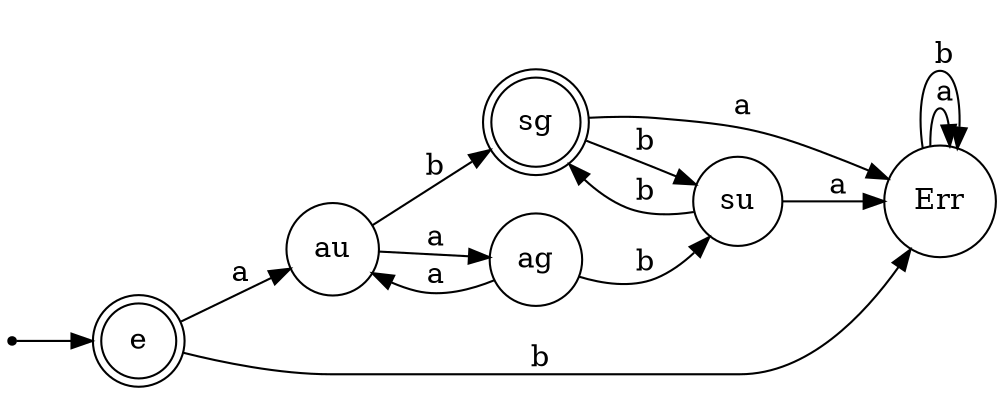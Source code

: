 digraph {
	rankdir=LR
	node [shape = point]; xxxxxxxxxxxxxxxxxxxxxxxxxx
	sg [shape=doublecircle]
	e [shape=doublecircle]
	xxxxxxxxxxxxxxxxxxxxxxxxxx -> e
	node [shape = circle];
	e -> au [label = " a"]
	e -> Err [label = " b"]
	Err -> Err [label = " a"]
	Err -> Err [label = " b"]
	ag -> au [label = " a"]
	ag -> su [label = " b"]
	au -> ag [label = " a"]
	au -> sg [label = " b"]
	sg -> Err [label = " a"]
	sg -> su [label = " b"]
	su -> Err [label = " a"]
	su -> sg [label = " b"]
}
